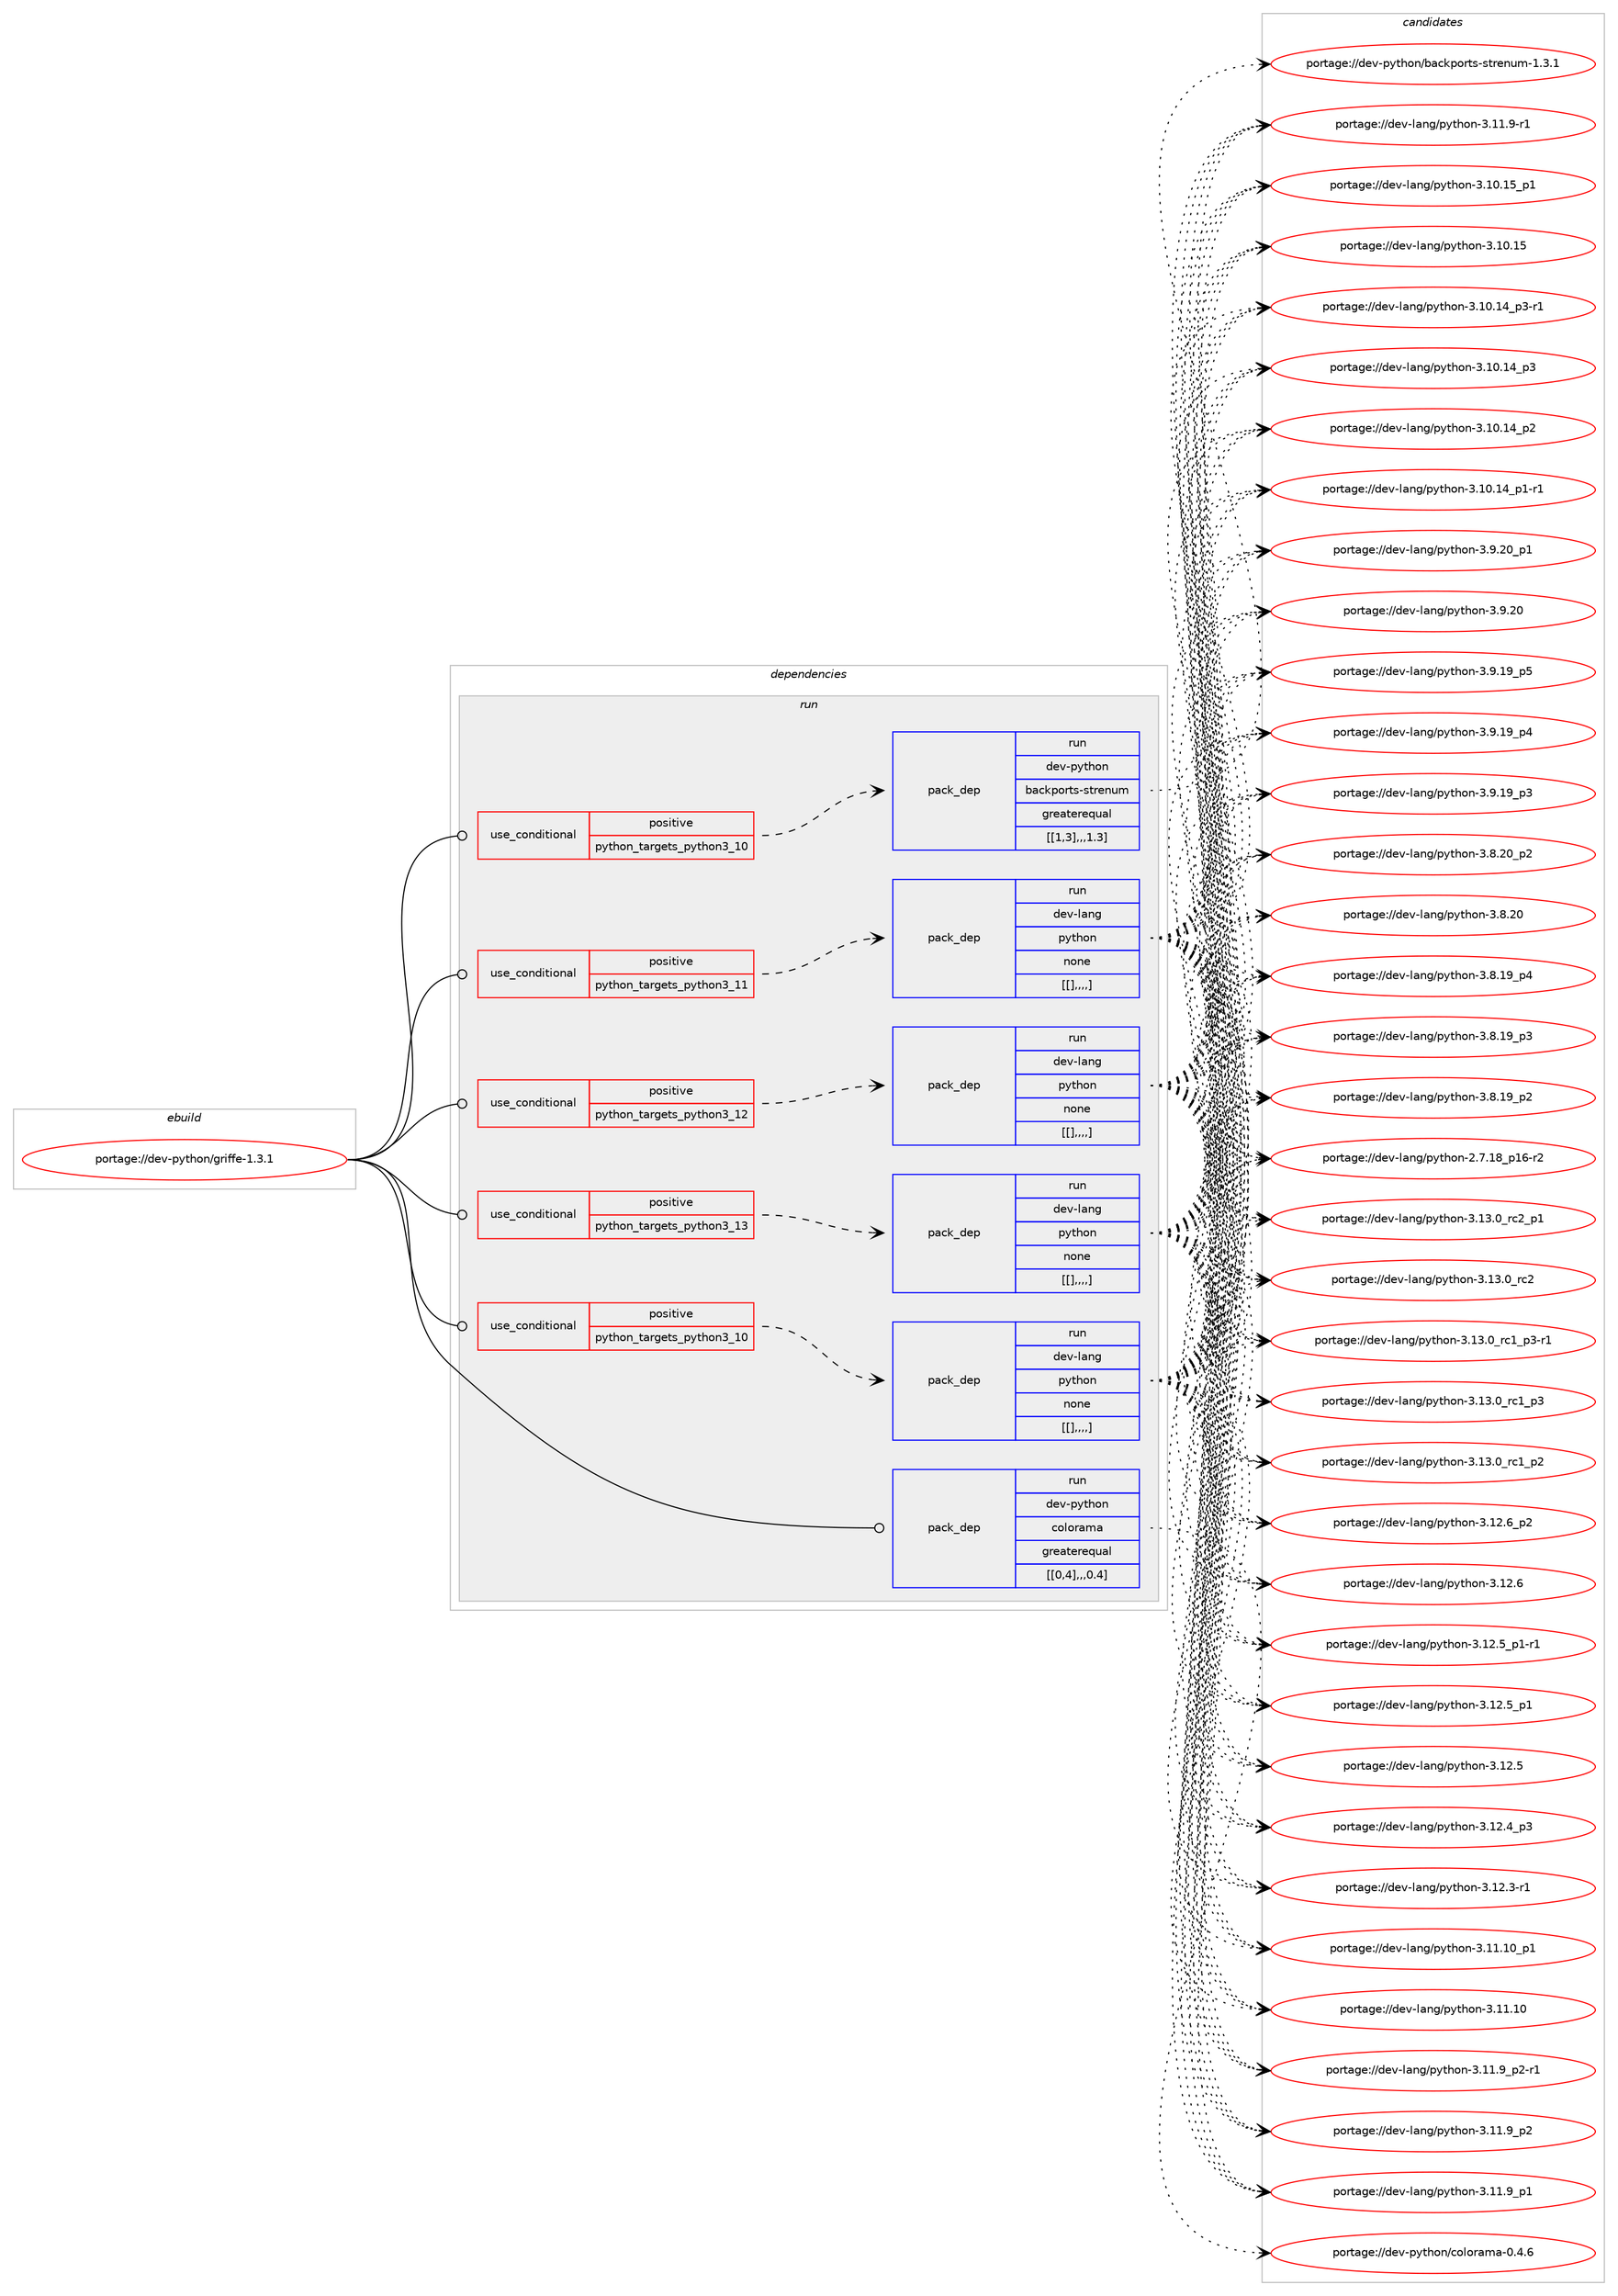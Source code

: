 digraph prolog {

# *************
# Graph options
# *************

newrank=true;
concentrate=true;
compound=true;
graph [rankdir=LR,fontname=Helvetica,fontsize=10,ranksep=1.5];#, ranksep=2.5, nodesep=0.2];
edge  [arrowhead=vee];
node  [fontname=Helvetica,fontsize=10];

# **********
# The ebuild
# **********

subgraph cluster_leftcol {
color=gray;
label=<<i>ebuild</i>>;
id [label="portage://dev-python/griffe-1.3.1", color=red, width=4, href="../dev-python/griffe-1.3.1.svg"];
}

# ****************
# The dependencies
# ****************

subgraph cluster_midcol {
color=gray;
label=<<i>dependencies</i>>;
subgraph cluster_compile {
fillcolor="#eeeeee";
style=filled;
label=<<i>compile</i>>;
}
subgraph cluster_compileandrun {
fillcolor="#eeeeee";
style=filled;
label=<<i>compile and run</i>>;
}
subgraph cluster_run {
fillcolor="#eeeeee";
style=filled;
label=<<i>run</i>>;
subgraph cond34335 {
dependency149077 [label=<<TABLE BORDER="0" CELLBORDER="1" CELLSPACING="0" CELLPADDING="4"><TR><TD ROWSPAN="3" CELLPADDING="10">use_conditional</TD></TR><TR><TD>positive</TD></TR><TR><TD>python_targets_python3_10</TD></TR></TABLE>>, shape=none, color=red];
subgraph pack113528 {
dependency149078 [label=<<TABLE BORDER="0" CELLBORDER="1" CELLSPACING="0" CELLPADDING="4" WIDTH="220"><TR><TD ROWSPAN="6" CELLPADDING="30">pack_dep</TD></TR><TR><TD WIDTH="110">run</TD></TR><TR><TD>dev-lang</TD></TR><TR><TD>python</TD></TR><TR><TD>none</TD></TR><TR><TD>[[],,,,]</TD></TR></TABLE>>, shape=none, color=blue];
}
dependency149077:e -> dependency149078:w [weight=20,style="dashed",arrowhead="vee"];
}
id:e -> dependency149077:w [weight=20,style="solid",arrowhead="odot"];
subgraph cond34336 {
dependency149079 [label=<<TABLE BORDER="0" CELLBORDER="1" CELLSPACING="0" CELLPADDING="4"><TR><TD ROWSPAN="3" CELLPADDING="10">use_conditional</TD></TR><TR><TD>positive</TD></TR><TR><TD>python_targets_python3_10</TD></TR></TABLE>>, shape=none, color=red];
subgraph pack113529 {
dependency149080 [label=<<TABLE BORDER="0" CELLBORDER="1" CELLSPACING="0" CELLPADDING="4" WIDTH="220"><TR><TD ROWSPAN="6" CELLPADDING="30">pack_dep</TD></TR><TR><TD WIDTH="110">run</TD></TR><TR><TD>dev-python</TD></TR><TR><TD>backports-strenum</TD></TR><TR><TD>greaterequal</TD></TR><TR><TD>[[1,3],,,1.3]</TD></TR></TABLE>>, shape=none, color=blue];
}
dependency149079:e -> dependency149080:w [weight=20,style="dashed",arrowhead="vee"];
}
id:e -> dependency149079:w [weight=20,style="solid",arrowhead="odot"];
subgraph cond34337 {
dependency149081 [label=<<TABLE BORDER="0" CELLBORDER="1" CELLSPACING="0" CELLPADDING="4"><TR><TD ROWSPAN="3" CELLPADDING="10">use_conditional</TD></TR><TR><TD>positive</TD></TR><TR><TD>python_targets_python3_11</TD></TR></TABLE>>, shape=none, color=red];
subgraph pack113530 {
dependency149082 [label=<<TABLE BORDER="0" CELLBORDER="1" CELLSPACING="0" CELLPADDING="4" WIDTH="220"><TR><TD ROWSPAN="6" CELLPADDING="30">pack_dep</TD></TR><TR><TD WIDTH="110">run</TD></TR><TR><TD>dev-lang</TD></TR><TR><TD>python</TD></TR><TR><TD>none</TD></TR><TR><TD>[[],,,,]</TD></TR></TABLE>>, shape=none, color=blue];
}
dependency149081:e -> dependency149082:w [weight=20,style="dashed",arrowhead="vee"];
}
id:e -> dependency149081:w [weight=20,style="solid",arrowhead="odot"];
subgraph cond34338 {
dependency149083 [label=<<TABLE BORDER="0" CELLBORDER="1" CELLSPACING="0" CELLPADDING="4"><TR><TD ROWSPAN="3" CELLPADDING="10">use_conditional</TD></TR><TR><TD>positive</TD></TR><TR><TD>python_targets_python3_12</TD></TR></TABLE>>, shape=none, color=red];
subgraph pack113531 {
dependency149084 [label=<<TABLE BORDER="0" CELLBORDER="1" CELLSPACING="0" CELLPADDING="4" WIDTH="220"><TR><TD ROWSPAN="6" CELLPADDING="30">pack_dep</TD></TR><TR><TD WIDTH="110">run</TD></TR><TR><TD>dev-lang</TD></TR><TR><TD>python</TD></TR><TR><TD>none</TD></TR><TR><TD>[[],,,,]</TD></TR></TABLE>>, shape=none, color=blue];
}
dependency149083:e -> dependency149084:w [weight=20,style="dashed",arrowhead="vee"];
}
id:e -> dependency149083:w [weight=20,style="solid",arrowhead="odot"];
subgraph cond34339 {
dependency149085 [label=<<TABLE BORDER="0" CELLBORDER="1" CELLSPACING="0" CELLPADDING="4"><TR><TD ROWSPAN="3" CELLPADDING="10">use_conditional</TD></TR><TR><TD>positive</TD></TR><TR><TD>python_targets_python3_13</TD></TR></TABLE>>, shape=none, color=red];
subgraph pack113532 {
dependency149086 [label=<<TABLE BORDER="0" CELLBORDER="1" CELLSPACING="0" CELLPADDING="4" WIDTH="220"><TR><TD ROWSPAN="6" CELLPADDING="30">pack_dep</TD></TR><TR><TD WIDTH="110">run</TD></TR><TR><TD>dev-lang</TD></TR><TR><TD>python</TD></TR><TR><TD>none</TD></TR><TR><TD>[[],,,,]</TD></TR></TABLE>>, shape=none, color=blue];
}
dependency149085:e -> dependency149086:w [weight=20,style="dashed",arrowhead="vee"];
}
id:e -> dependency149085:w [weight=20,style="solid",arrowhead="odot"];
subgraph pack113533 {
dependency149087 [label=<<TABLE BORDER="0" CELLBORDER="1" CELLSPACING="0" CELLPADDING="4" WIDTH="220"><TR><TD ROWSPAN="6" CELLPADDING="30">pack_dep</TD></TR><TR><TD WIDTH="110">run</TD></TR><TR><TD>dev-python</TD></TR><TR><TD>colorama</TD></TR><TR><TD>greaterequal</TD></TR><TR><TD>[[0,4],,,0.4]</TD></TR></TABLE>>, shape=none, color=blue];
}
id:e -> dependency149087:w [weight=20,style="solid",arrowhead="odot"];
}
}

# **************
# The candidates
# **************

subgraph cluster_choices {
rank=same;
color=gray;
label=<<i>candidates</i>>;

subgraph choice113528 {
color=black;
nodesep=1;
choice100101118451089711010347112121116104111110455146495146489511499509511249 [label="portage://dev-lang/python-3.13.0_rc2_p1", color=red, width=4,href="../dev-lang/python-3.13.0_rc2_p1.svg"];
choice10010111845108971101034711212111610411111045514649514648951149950 [label="portage://dev-lang/python-3.13.0_rc2", color=red, width=4,href="../dev-lang/python-3.13.0_rc2.svg"];
choice1001011184510897110103471121211161041111104551464951464895114994995112514511449 [label="portage://dev-lang/python-3.13.0_rc1_p3-r1", color=red, width=4,href="../dev-lang/python-3.13.0_rc1_p3-r1.svg"];
choice100101118451089711010347112121116104111110455146495146489511499499511251 [label="portage://dev-lang/python-3.13.0_rc1_p3", color=red, width=4,href="../dev-lang/python-3.13.0_rc1_p3.svg"];
choice100101118451089711010347112121116104111110455146495146489511499499511250 [label="portage://dev-lang/python-3.13.0_rc1_p2", color=red, width=4,href="../dev-lang/python-3.13.0_rc1_p2.svg"];
choice100101118451089711010347112121116104111110455146495046549511250 [label="portage://dev-lang/python-3.12.6_p2", color=red, width=4,href="../dev-lang/python-3.12.6_p2.svg"];
choice10010111845108971101034711212111610411111045514649504654 [label="portage://dev-lang/python-3.12.6", color=red, width=4,href="../dev-lang/python-3.12.6.svg"];
choice1001011184510897110103471121211161041111104551464950465395112494511449 [label="portage://dev-lang/python-3.12.5_p1-r1", color=red, width=4,href="../dev-lang/python-3.12.5_p1-r1.svg"];
choice100101118451089711010347112121116104111110455146495046539511249 [label="portage://dev-lang/python-3.12.5_p1", color=red, width=4,href="../dev-lang/python-3.12.5_p1.svg"];
choice10010111845108971101034711212111610411111045514649504653 [label="portage://dev-lang/python-3.12.5", color=red, width=4,href="../dev-lang/python-3.12.5.svg"];
choice100101118451089711010347112121116104111110455146495046529511251 [label="portage://dev-lang/python-3.12.4_p3", color=red, width=4,href="../dev-lang/python-3.12.4_p3.svg"];
choice100101118451089711010347112121116104111110455146495046514511449 [label="portage://dev-lang/python-3.12.3-r1", color=red, width=4,href="../dev-lang/python-3.12.3-r1.svg"];
choice10010111845108971101034711212111610411111045514649494649489511249 [label="portage://dev-lang/python-3.11.10_p1", color=red, width=4,href="../dev-lang/python-3.11.10_p1.svg"];
choice1001011184510897110103471121211161041111104551464949464948 [label="portage://dev-lang/python-3.11.10", color=red, width=4,href="../dev-lang/python-3.11.10.svg"];
choice1001011184510897110103471121211161041111104551464949465795112504511449 [label="portage://dev-lang/python-3.11.9_p2-r1", color=red, width=4,href="../dev-lang/python-3.11.9_p2-r1.svg"];
choice100101118451089711010347112121116104111110455146494946579511250 [label="portage://dev-lang/python-3.11.9_p2", color=red, width=4,href="../dev-lang/python-3.11.9_p2.svg"];
choice100101118451089711010347112121116104111110455146494946579511249 [label="portage://dev-lang/python-3.11.9_p1", color=red, width=4,href="../dev-lang/python-3.11.9_p1.svg"];
choice100101118451089711010347112121116104111110455146494946574511449 [label="portage://dev-lang/python-3.11.9-r1", color=red, width=4,href="../dev-lang/python-3.11.9-r1.svg"];
choice10010111845108971101034711212111610411111045514649484649539511249 [label="portage://dev-lang/python-3.10.15_p1", color=red, width=4,href="../dev-lang/python-3.10.15_p1.svg"];
choice1001011184510897110103471121211161041111104551464948464953 [label="portage://dev-lang/python-3.10.15", color=red, width=4,href="../dev-lang/python-3.10.15.svg"];
choice100101118451089711010347112121116104111110455146494846495295112514511449 [label="portage://dev-lang/python-3.10.14_p3-r1", color=red, width=4,href="../dev-lang/python-3.10.14_p3-r1.svg"];
choice10010111845108971101034711212111610411111045514649484649529511251 [label="portage://dev-lang/python-3.10.14_p3", color=red, width=4,href="../dev-lang/python-3.10.14_p3.svg"];
choice10010111845108971101034711212111610411111045514649484649529511250 [label="portage://dev-lang/python-3.10.14_p2", color=red, width=4,href="../dev-lang/python-3.10.14_p2.svg"];
choice100101118451089711010347112121116104111110455146494846495295112494511449 [label="portage://dev-lang/python-3.10.14_p1-r1", color=red, width=4,href="../dev-lang/python-3.10.14_p1-r1.svg"];
choice100101118451089711010347112121116104111110455146574650489511249 [label="portage://dev-lang/python-3.9.20_p1", color=red, width=4,href="../dev-lang/python-3.9.20_p1.svg"];
choice10010111845108971101034711212111610411111045514657465048 [label="portage://dev-lang/python-3.9.20", color=red, width=4,href="../dev-lang/python-3.9.20.svg"];
choice100101118451089711010347112121116104111110455146574649579511253 [label="portage://dev-lang/python-3.9.19_p5", color=red, width=4,href="../dev-lang/python-3.9.19_p5.svg"];
choice100101118451089711010347112121116104111110455146574649579511252 [label="portage://dev-lang/python-3.9.19_p4", color=red, width=4,href="../dev-lang/python-3.9.19_p4.svg"];
choice100101118451089711010347112121116104111110455146574649579511251 [label="portage://dev-lang/python-3.9.19_p3", color=red, width=4,href="../dev-lang/python-3.9.19_p3.svg"];
choice100101118451089711010347112121116104111110455146564650489511250 [label="portage://dev-lang/python-3.8.20_p2", color=red, width=4,href="../dev-lang/python-3.8.20_p2.svg"];
choice10010111845108971101034711212111610411111045514656465048 [label="portage://dev-lang/python-3.8.20", color=red, width=4,href="../dev-lang/python-3.8.20.svg"];
choice100101118451089711010347112121116104111110455146564649579511252 [label="portage://dev-lang/python-3.8.19_p4", color=red, width=4,href="../dev-lang/python-3.8.19_p4.svg"];
choice100101118451089711010347112121116104111110455146564649579511251 [label="portage://dev-lang/python-3.8.19_p3", color=red, width=4,href="../dev-lang/python-3.8.19_p3.svg"];
choice100101118451089711010347112121116104111110455146564649579511250 [label="portage://dev-lang/python-3.8.19_p2", color=red, width=4,href="../dev-lang/python-3.8.19_p2.svg"];
choice100101118451089711010347112121116104111110455046554649569511249544511450 [label="portage://dev-lang/python-2.7.18_p16-r2", color=red, width=4,href="../dev-lang/python-2.7.18_p16-r2.svg"];
dependency149078:e -> choice100101118451089711010347112121116104111110455146495146489511499509511249:w [style=dotted,weight="100"];
dependency149078:e -> choice10010111845108971101034711212111610411111045514649514648951149950:w [style=dotted,weight="100"];
dependency149078:e -> choice1001011184510897110103471121211161041111104551464951464895114994995112514511449:w [style=dotted,weight="100"];
dependency149078:e -> choice100101118451089711010347112121116104111110455146495146489511499499511251:w [style=dotted,weight="100"];
dependency149078:e -> choice100101118451089711010347112121116104111110455146495146489511499499511250:w [style=dotted,weight="100"];
dependency149078:e -> choice100101118451089711010347112121116104111110455146495046549511250:w [style=dotted,weight="100"];
dependency149078:e -> choice10010111845108971101034711212111610411111045514649504654:w [style=dotted,weight="100"];
dependency149078:e -> choice1001011184510897110103471121211161041111104551464950465395112494511449:w [style=dotted,weight="100"];
dependency149078:e -> choice100101118451089711010347112121116104111110455146495046539511249:w [style=dotted,weight="100"];
dependency149078:e -> choice10010111845108971101034711212111610411111045514649504653:w [style=dotted,weight="100"];
dependency149078:e -> choice100101118451089711010347112121116104111110455146495046529511251:w [style=dotted,weight="100"];
dependency149078:e -> choice100101118451089711010347112121116104111110455146495046514511449:w [style=dotted,weight="100"];
dependency149078:e -> choice10010111845108971101034711212111610411111045514649494649489511249:w [style=dotted,weight="100"];
dependency149078:e -> choice1001011184510897110103471121211161041111104551464949464948:w [style=dotted,weight="100"];
dependency149078:e -> choice1001011184510897110103471121211161041111104551464949465795112504511449:w [style=dotted,weight="100"];
dependency149078:e -> choice100101118451089711010347112121116104111110455146494946579511250:w [style=dotted,weight="100"];
dependency149078:e -> choice100101118451089711010347112121116104111110455146494946579511249:w [style=dotted,weight="100"];
dependency149078:e -> choice100101118451089711010347112121116104111110455146494946574511449:w [style=dotted,weight="100"];
dependency149078:e -> choice10010111845108971101034711212111610411111045514649484649539511249:w [style=dotted,weight="100"];
dependency149078:e -> choice1001011184510897110103471121211161041111104551464948464953:w [style=dotted,weight="100"];
dependency149078:e -> choice100101118451089711010347112121116104111110455146494846495295112514511449:w [style=dotted,weight="100"];
dependency149078:e -> choice10010111845108971101034711212111610411111045514649484649529511251:w [style=dotted,weight="100"];
dependency149078:e -> choice10010111845108971101034711212111610411111045514649484649529511250:w [style=dotted,weight="100"];
dependency149078:e -> choice100101118451089711010347112121116104111110455146494846495295112494511449:w [style=dotted,weight="100"];
dependency149078:e -> choice100101118451089711010347112121116104111110455146574650489511249:w [style=dotted,weight="100"];
dependency149078:e -> choice10010111845108971101034711212111610411111045514657465048:w [style=dotted,weight="100"];
dependency149078:e -> choice100101118451089711010347112121116104111110455146574649579511253:w [style=dotted,weight="100"];
dependency149078:e -> choice100101118451089711010347112121116104111110455146574649579511252:w [style=dotted,weight="100"];
dependency149078:e -> choice100101118451089711010347112121116104111110455146574649579511251:w [style=dotted,weight="100"];
dependency149078:e -> choice100101118451089711010347112121116104111110455146564650489511250:w [style=dotted,weight="100"];
dependency149078:e -> choice10010111845108971101034711212111610411111045514656465048:w [style=dotted,weight="100"];
dependency149078:e -> choice100101118451089711010347112121116104111110455146564649579511252:w [style=dotted,weight="100"];
dependency149078:e -> choice100101118451089711010347112121116104111110455146564649579511251:w [style=dotted,weight="100"];
dependency149078:e -> choice100101118451089711010347112121116104111110455146564649579511250:w [style=dotted,weight="100"];
dependency149078:e -> choice100101118451089711010347112121116104111110455046554649569511249544511450:w [style=dotted,weight="100"];
}
subgraph choice113529 {
color=black;
nodesep=1;
choice100101118451121211161041111104798979910711211111411611545115116114101110117109454946514649 [label="portage://dev-python/backports-strenum-1.3.1", color=red, width=4,href="../dev-python/backports-strenum-1.3.1.svg"];
dependency149080:e -> choice100101118451121211161041111104798979910711211111411611545115116114101110117109454946514649:w [style=dotted,weight="100"];
}
subgraph choice113530 {
color=black;
nodesep=1;
choice100101118451089711010347112121116104111110455146495146489511499509511249 [label="portage://dev-lang/python-3.13.0_rc2_p1", color=red, width=4,href="../dev-lang/python-3.13.0_rc2_p1.svg"];
choice10010111845108971101034711212111610411111045514649514648951149950 [label="portage://dev-lang/python-3.13.0_rc2", color=red, width=4,href="../dev-lang/python-3.13.0_rc2.svg"];
choice1001011184510897110103471121211161041111104551464951464895114994995112514511449 [label="portage://dev-lang/python-3.13.0_rc1_p3-r1", color=red, width=4,href="../dev-lang/python-3.13.0_rc1_p3-r1.svg"];
choice100101118451089711010347112121116104111110455146495146489511499499511251 [label="portage://dev-lang/python-3.13.0_rc1_p3", color=red, width=4,href="../dev-lang/python-3.13.0_rc1_p3.svg"];
choice100101118451089711010347112121116104111110455146495146489511499499511250 [label="portage://dev-lang/python-3.13.0_rc1_p2", color=red, width=4,href="../dev-lang/python-3.13.0_rc1_p2.svg"];
choice100101118451089711010347112121116104111110455146495046549511250 [label="portage://dev-lang/python-3.12.6_p2", color=red, width=4,href="../dev-lang/python-3.12.6_p2.svg"];
choice10010111845108971101034711212111610411111045514649504654 [label="portage://dev-lang/python-3.12.6", color=red, width=4,href="../dev-lang/python-3.12.6.svg"];
choice1001011184510897110103471121211161041111104551464950465395112494511449 [label="portage://dev-lang/python-3.12.5_p1-r1", color=red, width=4,href="../dev-lang/python-3.12.5_p1-r1.svg"];
choice100101118451089711010347112121116104111110455146495046539511249 [label="portage://dev-lang/python-3.12.5_p1", color=red, width=4,href="../dev-lang/python-3.12.5_p1.svg"];
choice10010111845108971101034711212111610411111045514649504653 [label="portage://dev-lang/python-3.12.5", color=red, width=4,href="../dev-lang/python-3.12.5.svg"];
choice100101118451089711010347112121116104111110455146495046529511251 [label="portage://dev-lang/python-3.12.4_p3", color=red, width=4,href="../dev-lang/python-3.12.4_p3.svg"];
choice100101118451089711010347112121116104111110455146495046514511449 [label="portage://dev-lang/python-3.12.3-r1", color=red, width=4,href="../dev-lang/python-3.12.3-r1.svg"];
choice10010111845108971101034711212111610411111045514649494649489511249 [label="portage://dev-lang/python-3.11.10_p1", color=red, width=4,href="../dev-lang/python-3.11.10_p1.svg"];
choice1001011184510897110103471121211161041111104551464949464948 [label="portage://dev-lang/python-3.11.10", color=red, width=4,href="../dev-lang/python-3.11.10.svg"];
choice1001011184510897110103471121211161041111104551464949465795112504511449 [label="portage://dev-lang/python-3.11.9_p2-r1", color=red, width=4,href="../dev-lang/python-3.11.9_p2-r1.svg"];
choice100101118451089711010347112121116104111110455146494946579511250 [label="portage://dev-lang/python-3.11.9_p2", color=red, width=4,href="../dev-lang/python-3.11.9_p2.svg"];
choice100101118451089711010347112121116104111110455146494946579511249 [label="portage://dev-lang/python-3.11.9_p1", color=red, width=4,href="../dev-lang/python-3.11.9_p1.svg"];
choice100101118451089711010347112121116104111110455146494946574511449 [label="portage://dev-lang/python-3.11.9-r1", color=red, width=4,href="../dev-lang/python-3.11.9-r1.svg"];
choice10010111845108971101034711212111610411111045514649484649539511249 [label="portage://dev-lang/python-3.10.15_p1", color=red, width=4,href="../dev-lang/python-3.10.15_p1.svg"];
choice1001011184510897110103471121211161041111104551464948464953 [label="portage://dev-lang/python-3.10.15", color=red, width=4,href="../dev-lang/python-3.10.15.svg"];
choice100101118451089711010347112121116104111110455146494846495295112514511449 [label="portage://dev-lang/python-3.10.14_p3-r1", color=red, width=4,href="../dev-lang/python-3.10.14_p3-r1.svg"];
choice10010111845108971101034711212111610411111045514649484649529511251 [label="portage://dev-lang/python-3.10.14_p3", color=red, width=4,href="../dev-lang/python-3.10.14_p3.svg"];
choice10010111845108971101034711212111610411111045514649484649529511250 [label="portage://dev-lang/python-3.10.14_p2", color=red, width=4,href="../dev-lang/python-3.10.14_p2.svg"];
choice100101118451089711010347112121116104111110455146494846495295112494511449 [label="portage://dev-lang/python-3.10.14_p1-r1", color=red, width=4,href="../dev-lang/python-3.10.14_p1-r1.svg"];
choice100101118451089711010347112121116104111110455146574650489511249 [label="portage://dev-lang/python-3.9.20_p1", color=red, width=4,href="../dev-lang/python-3.9.20_p1.svg"];
choice10010111845108971101034711212111610411111045514657465048 [label="portage://dev-lang/python-3.9.20", color=red, width=4,href="../dev-lang/python-3.9.20.svg"];
choice100101118451089711010347112121116104111110455146574649579511253 [label="portage://dev-lang/python-3.9.19_p5", color=red, width=4,href="../dev-lang/python-3.9.19_p5.svg"];
choice100101118451089711010347112121116104111110455146574649579511252 [label="portage://dev-lang/python-3.9.19_p4", color=red, width=4,href="../dev-lang/python-3.9.19_p4.svg"];
choice100101118451089711010347112121116104111110455146574649579511251 [label="portage://dev-lang/python-3.9.19_p3", color=red, width=4,href="../dev-lang/python-3.9.19_p3.svg"];
choice100101118451089711010347112121116104111110455146564650489511250 [label="portage://dev-lang/python-3.8.20_p2", color=red, width=4,href="../dev-lang/python-3.8.20_p2.svg"];
choice10010111845108971101034711212111610411111045514656465048 [label="portage://dev-lang/python-3.8.20", color=red, width=4,href="../dev-lang/python-3.8.20.svg"];
choice100101118451089711010347112121116104111110455146564649579511252 [label="portage://dev-lang/python-3.8.19_p4", color=red, width=4,href="../dev-lang/python-3.8.19_p4.svg"];
choice100101118451089711010347112121116104111110455146564649579511251 [label="portage://dev-lang/python-3.8.19_p3", color=red, width=4,href="../dev-lang/python-3.8.19_p3.svg"];
choice100101118451089711010347112121116104111110455146564649579511250 [label="portage://dev-lang/python-3.8.19_p2", color=red, width=4,href="../dev-lang/python-3.8.19_p2.svg"];
choice100101118451089711010347112121116104111110455046554649569511249544511450 [label="portage://dev-lang/python-2.7.18_p16-r2", color=red, width=4,href="../dev-lang/python-2.7.18_p16-r2.svg"];
dependency149082:e -> choice100101118451089711010347112121116104111110455146495146489511499509511249:w [style=dotted,weight="100"];
dependency149082:e -> choice10010111845108971101034711212111610411111045514649514648951149950:w [style=dotted,weight="100"];
dependency149082:e -> choice1001011184510897110103471121211161041111104551464951464895114994995112514511449:w [style=dotted,weight="100"];
dependency149082:e -> choice100101118451089711010347112121116104111110455146495146489511499499511251:w [style=dotted,weight="100"];
dependency149082:e -> choice100101118451089711010347112121116104111110455146495146489511499499511250:w [style=dotted,weight="100"];
dependency149082:e -> choice100101118451089711010347112121116104111110455146495046549511250:w [style=dotted,weight="100"];
dependency149082:e -> choice10010111845108971101034711212111610411111045514649504654:w [style=dotted,weight="100"];
dependency149082:e -> choice1001011184510897110103471121211161041111104551464950465395112494511449:w [style=dotted,weight="100"];
dependency149082:e -> choice100101118451089711010347112121116104111110455146495046539511249:w [style=dotted,weight="100"];
dependency149082:e -> choice10010111845108971101034711212111610411111045514649504653:w [style=dotted,weight="100"];
dependency149082:e -> choice100101118451089711010347112121116104111110455146495046529511251:w [style=dotted,weight="100"];
dependency149082:e -> choice100101118451089711010347112121116104111110455146495046514511449:w [style=dotted,weight="100"];
dependency149082:e -> choice10010111845108971101034711212111610411111045514649494649489511249:w [style=dotted,weight="100"];
dependency149082:e -> choice1001011184510897110103471121211161041111104551464949464948:w [style=dotted,weight="100"];
dependency149082:e -> choice1001011184510897110103471121211161041111104551464949465795112504511449:w [style=dotted,weight="100"];
dependency149082:e -> choice100101118451089711010347112121116104111110455146494946579511250:w [style=dotted,weight="100"];
dependency149082:e -> choice100101118451089711010347112121116104111110455146494946579511249:w [style=dotted,weight="100"];
dependency149082:e -> choice100101118451089711010347112121116104111110455146494946574511449:w [style=dotted,weight="100"];
dependency149082:e -> choice10010111845108971101034711212111610411111045514649484649539511249:w [style=dotted,weight="100"];
dependency149082:e -> choice1001011184510897110103471121211161041111104551464948464953:w [style=dotted,weight="100"];
dependency149082:e -> choice100101118451089711010347112121116104111110455146494846495295112514511449:w [style=dotted,weight="100"];
dependency149082:e -> choice10010111845108971101034711212111610411111045514649484649529511251:w [style=dotted,weight="100"];
dependency149082:e -> choice10010111845108971101034711212111610411111045514649484649529511250:w [style=dotted,weight="100"];
dependency149082:e -> choice100101118451089711010347112121116104111110455146494846495295112494511449:w [style=dotted,weight="100"];
dependency149082:e -> choice100101118451089711010347112121116104111110455146574650489511249:w [style=dotted,weight="100"];
dependency149082:e -> choice10010111845108971101034711212111610411111045514657465048:w [style=dotted,weight="100"];
dependency149082:e -> choice100101118451089711010347112121116104111110455146574649579511253:w [style=dotted,weight="100"];
dependency149082:e -> choice100101118451089711010347112121116104111110455146574649579511252:w [style=dotted,weight="100"];
dependency149082:e -> choice100101118451089711010347112121116104111110455146574649579511251:w [style=dotted,weight="100"];
dependency149082:e -> choice100101118451089711010347112121116104111110455146564650489511250:w [style=dotted,weight="100"];
dependency149082:e -> choice10010111845108971101034711212111610411111045514656465048:w [style=dotted,weight="100"];
dependency149082:e -> choice100101118451089711010347112121116104111110455146564649579511252:w [style=dotted,weight="100"];
dependency149082:e -> choice100101118451089711010347112121116104111110455146564649579511251:w [style=dotted,weight="100"];
dependency149082:e -> choice100101118451089711010347112121116104111110455146564649579511250:w [style=dotted,weight="100"];
dependency149082:e -> choice100101118451089711010347112121116104111110455046554649569511249544511450:w [style=dotted,weight="100"];
}
subgraph choice113531 {
color=black;
nodesep=1;
choice100101118451089711010347112121116104111110455146495146489511499509511249 [label="portage://dev-lang/python-3.13.0_rc2_p1", color=red, width=4,href="../dev-lang/python-3.13.0_rc2_p1.svg"];
choice10010111845108971101034711212111610411111045514649514648951149950 [label="portage://dev-lang/python-3.13.0_rc2", color=red, width=4,href="../dev-lang/python-3.13.0_rc2.svg"];
choice1001011184510897110103471121211161041111104551464951464895114994995112514511449 [label="portage://dev-lang/python-3.13.0_rc1_p3-r1", color=red, width=4,href="../dev-lang/python-3.13.0_rc1_p3-r1.svg"];
choice100101118451089711010347112121116104111110455146495146489511499499511251 [label="portage://dev-lang/python-3.13.0_rc1_p3", color=red, width=4,href="../dev-lang/python-3.13.0_rc1_p3.svg"];
choice100101118451089711010347112121116104111110455146495146489511499499511250 [label="portage://dev-lang/python-3.13.0_rc1_p2", color=red, width=4,href="../dev-lang/python-3.13.0_rc1_p2.svg"];
choice100101118451089711010347112121116104111110455146495046549511250 [label="portage://dev-lang/python-3.12.6_p2", color=red, width=4,href="../dev-lang/python-3.12.6_p2.svg"];
choice10010111845108971101034711212111610411111045514649504654 [label="portage://dev-lang/python-3.12.6", color=red, width=4,href="../dev-lang/python-3.12.6.svg"];
choice1001011184510897110103471121211161041111104551464950465395112494511449 [label="portage://dev-lang/python-3.12.5_p1-r1", color=red, width=4,href="../dev-lang/python-3.12.5_p1-r1.svg"];
choice100101118451089711010347112121116104111110455146495046539511249 [label="portage://dev-lang/python-3.12.5_p1", color=red, width=4,href="../dev-lang/python-3.12.5_p1.svg"];
choice10010111845108971101034711212111610411111045514649504653 [label="portage://dev-lang/python-3.12.5", color=red, width=4,href="../dev-lang/python-3.12.5.svg"];
choice100101118451089711010347112121116104111110455146495046529511251 [label="portage://dev-lang/python-3.12.4_p3", color=red, width=4,href="../dev-lang/python-3.12.4_p3.svg"];
choice100101118451089711010347112121116104111110455146495046514511449 [label="portage://dev-lang/python-3.12.3-r1", color=red, width=4,href="../dev-lang/python-3.12.3-r1.svg"];
choice10010111845108971101034711212111610411111045514649494649489511249 [label="portage://dev-lang/python-3.11.10_p1", color=red, width=4,href="../dev-lang/python-3.11.10_p1.svg"];
choice1001011184510897110103471121211161041111104551464949464948 [label="portage://dev-lang/python-3.11.10", color=red, width=4,href="../dev-lang/python-3.11.10.svg"];
choice1001011184510897110103471121211161041111104551464949465795112504511449 [label="portage://dev-lang/python-3.11.9_p2-r1", color=red, width=4,href="../dev-lang/python-3.11.9_p2-r1.svg"];
choice100101118451089711010347112121116104111110455146494946579511250 [label="portage://dev-lang/python-3.11.9_p2", color=red, width=4,href="../dev-lang/python-3.11.9_p2.svg"];
choice100101118451089711010347112121116104111110455146494946579511249 [label="portage://dev-lang/python-3.11.9_p1", color=red, width=4,href="../dev-lang/python-3.11.9_p1.svg"];
choice100101118451089711010347112121116104111110455146494946574511449 [label="portage://dev-lang/python-3.11.9-r1", color=red, width=4,href="../dev-lang/python-3.11.9-r1.svg"];
choice10010111845108971101034711212111610411111045514649484649539511249 [label="portage://dev-lang/python-3.10.15_p1", color=red, width=4,href="../dev-lang/python-3.10.15_p1.svg"];
choice1001011184510897110103471121211161041111104551464948464953 [label="portage://dev-lang/python-3.10.15", color=red, width=4,href="../dev-lang/python-3.10.15.svg"];
choice100101118451089711010347112121116104111110455146494846495295112514511449 [label="portage://dev-lang/python-3.10.14_p3-r1", color=red, width=4,href="../dev-lang/python-3.10.14_p3-r1.svg"];
choice10010111845108971101034711212111610411111045514649484649529511251 [label="portage://dev-lang/python-3.10.14_p3", color=red, width=4,href="../dev-lang/python-3.10.14_p3.svg"];
choice10010111845108971101034711212111610411111045514649484649529511250 [label="portage://dev-lang/python-3.10.14_p2", color=red, width=4,href="../dev-lang/python-3.10.14_p2.svg"];
choice100101118451089711010347112121116104111110455146494846495295112494511449 [label="portage://dev-lang/python-3.10.14_p1-r1", color=red, width=4,href="../dev-lang/python-3.10.14_p1-r1.svg"];
choice100101118451089711010347112121116104111110455146574650489511249 [label="portage://dev-lang/python-3.9.20_p1", color=red, width=4,href="../dev-lang/python-3.9.20_p1.svg"];
choice10010111845108971101034711212111610411111045514657465048 [label="portage://dev-lang/python-3.9.20", color=red, width=4,href="../dev-lang/python-3.9.20.svg"];
choice100101118451089711010347112121116104111110455146574649579511253 [label="portage://dev-lang/python-3.9.19_p5", color=red, width=4,href="../dev-lang/python-3.9.19_p5.svg"];
choice100101118451089711010347112121116104111110455146574649579511252 [label="portage://dev-lang/python-3.9.19_p4", color=red, width=4,href="../dev-lang/python-3.9.19_p4.svg"];
choice100101118451089711010347112121116104111110455146574649579511251 [label="portage://dev-lang/python-3.9.19_p3", color=red, width=4,href="../dev-lang/python-3.9.19_p3.svg"];
choice100101118451089711010347112121116104111110455146564650489511250 [label="portage://dev-lang/python-3.8.20_p2", color=red, width=4,href="../dev-lang/python-3.8.20_p2.svg"];
choice10010111845108971101034711212111610411111045514656465048 [label="portage://dev-lang/python-3.8.20", color=red, width=4,href="../dev-lang/python-3.8.20.svg"];
choice100101118451089711010347112121116104111110455146564649579511252 [label="portage://dev-lang/python-3.8.19_p4", color=red, width=4,href="../dev-lang/python-3.8.19_p4.svg"];
choice100101118451089711010347112121116104111110455146564649579511251 [label="portage://dev-lang/python-3.8.19_p3", color=red, width=4,href="../dev-lang/python-3.8.19_p3.svg"];
choice100101118451089711010347112121116104111110455146564649579511250 [label="portage://dev-lang/python-3.8.19_p2", color=red, width=4,href="../dev-lang/python-3.8.19_p2.svg"];
choice100101118451089711010347112121116104111110455046554649569511249544511450 [label="portage://dev-lang/python-2.7.18_p16-r2", color=red, width=4,href="../dev-lang/python-2.7.18_p16-r2.svg"];
dependency149084:e -> choice100101118451089711010347112121116104111110455146495146489511499509511249:w [style=dotted,weight="100"];
dependency149084:e -> choice10010111845108971101034711212111610411111045514649514648951149950:w [style=dotted,weight="100"];
dependency149084:e -> choice1001011184510897110103471121211161041111104551464951464895114994995112514511449:w [style=dotted,weight="100"];
dependency149084:e -> choice100101118451089711010347112121116104111110455146495146489511499499511251:w [style=dotted,weight="100"];
dependency149084:e -> choice100101118451089711010347112121116104111110455146495146489511499499511250:w [style=dotted,weight="100"];
dependency149084:e -> choice100101118451089711010347112121116104111110455146495046549511250:w [style=dotted,weight="100"];
dependency149084:e -> choice10010111845108971101034711212111610411111045514649504654:w [style=dotted,weight="100"];
dependency149084:e -> choice1001011184510897110103471121211161041111104551464950465395112494511449:w [style=dotted,weight="100"];
dependency149084:e -> choice100101118451089711010347112121116104111110455146495046539511249:w [style=dotted,weight="100"];
dependency149084:e -> choice10010111845108971101034711212111610411111045514649504653:w [style=dotted,weight="100"];
dependency149084:e -> choice100101118451089711010347112121116104111110455146495046529511251:w [style=dotted,weight="100"];
dependency149084:e -> choice100101118451089711010347112121116104111110455146495046514511449:w [style=dotted,weight="100"];
dependency149084:e -> choice10010111845108971101034711212111610411111045514649494649489511249:w [style=dotted,weight="100"];
dependency149084:e -> choice1001011184510897110103471121211161041111104551464949464948:w [style=dotted,weight="100"];
dependency149084:e -> choice1001011184510897110103471121211161041111104551464949465795112504511449:w [style=dotted,weight="100"];
dependency149084:e -> choice100101118451089711010347112121116104111110455146494946579511250:w [style=dotted,weight="100"];
dependency149084:e -> choice100101118451089711010347112121116104111110455146494946579511249:w [style=dotted,weight="100"];
dependency149084:e -> choice100101118451089711010347112121116104111110455146494946574511449:w [style=dotted,weight="100"];
dependency149084:e -> choice10010111845108971101034711212111610411111045514649484649539511249:w [style=dotted,weight="100"];
dependency149084:e -> choice1001011184510897110103471121211161041111104551464948464953:w [style=dotted,weight="100"];
dependency149084:e -> choice100101118451089711010347112121116104111110455146494846495295112514511449:w [style=dotted,weight="100"];
dependency149084:e -> choice10010111845108971101034711212111610411111045514649484649529511251:w [style=dotted,weight="100"];
dependency149084:e -> choice10010111845108971101034711212111610411111045514649484649529511250:w [style=dotted,weight="100"];
dependency149084:e -> choice100101118451089711010347112121116104111110455146494846495295112494511449:w [style=dotted,weight="100"];
dependency149084:e -> choice100101118451089711010347112121116104111110455146574650489511249:w [style=dotted,weight="100"];
dependency149084:e -> choice10010111845108971101034711212111610411111045514657465048:w [style=dotted,weight="100"];
dependency149084:e -> choice100101118451089711010347112121116104111110455146574649579511253:w [style=dotted,weight="100"];
dependency149084:e -> choice100101118451089711010347112121116104111110455146574649579511252:w [style=dotted,weight="100"];
dependency149084:e -> choice100101118451089711010347112121116104111110455146574649579511251:w [style=dotted,weight="100"];
dependency149084:e -> choice100101118451089711010347112121116104111110455146564650489511250:w [style=dotted,weight="100"];
dependency149084:e -> choice10010111845108971101034711212111610411111045514656465048:w [style=dotted,weight="100"];
dependency149084:e -> choice100101118451089711010347112121116104111110455146564649579511252:w [style=dotted,weight="100"];
dependency149084:e -> choice100101118451089711010347112121116104111110455146564649579511251:w [style=dotted,weight="100"];
dependency149084:e -> choice100101118451089711010347112121116104111110455146564649579511250:w [style=dotted,weight="100"];
dependency149084:e -> choice100101118451089711010347112121116104111110455046554649569511249544511450:w [style=dotted,weight="100"];
}
subgraph choice113532 {
color=black;
nodesep=1;
choice100101118451089711010347112121116104111110455146495146489511499509511249 [label="portage://dev-lang/python-3.13.0_rc2_p1", color=red, width=4,href="../dev-lang/python-3.13.0_rc2_p1.svg"];
choice10010111845108971101034711212111610411111045514649514648951149950 [label="portage://dev-lang/python-3.13.0_rc2", color=red, width=4,href="../dev-lang/python-3.13.0_rc2.svg"];
choice1001011184510897110103471121211161041111104551464951464895114994995112514511449 [label="portage://dev-lang/python-3.13.0_rc1_p3-r1", color=red, width=4,href="../dev-lang/python-3.13.0_rc1_p3-r1.svg"];
choice100101118451089711010347112121116104111110455146495146489511499499511251 [label="portage://dev-lang/python-3.13.0_rc1_p3", color=red, width=4,href="../dev-lang/python-3.13.0_rc1_p3.svg"];
choice100101118451089711010347112121116104111110455146495146489511499499511250 [label="portage://dev-lang/python-3.13.0_rc1_p2", color=red, width=4,href="../dev-lang/python-3.13.0_rc1_p2.svg"];
choice100101118451089711010347112121116104111110455146495046549511250 [label="portage://dev-lang/python-3.12.6_p2", color=red, width=4,href="../dev-lang/python-3.12.6_p2.svg"];
choice10010111845108971101034711212111610411111045514649504654 [label="portage://dev-lang/python-3.12.6", color=red, width=4,href="../dev-lang/python-3.12.6.svg"];
choice1001011184510897110103471121211161041111104551464950465395112494511449 [label="portage://dev-lang/python-3.12.5_p1-r1", color=red, width=4,href="../dev-lang/python-3.12.5_p1-r1.svg"];
choice100101118451089711010347112121116104111110455146495046539511249 [label="portage://dev-lang/python-3.12.5_p1", color=red, width=4,href="../dev-lang/python-3.12.5_p1.svg"];
choice10010111845108971101034711212111610411111045514649504653 [label="portage://dev-lang/python-3.12.5", color=red, width=4,href="../dev-lang/python-3.12.5.svg"];
choice100101118451089711010347112121116104111110455146495046529511251 [label="portage://dev-lang/python-3.12.4_p3", color=red, width=4,href="../dev-lang/python-3.12.4_p3.svg"];
choice100101118451089711010347112121116104111110455146495046514511449 [label="portage://dev-lang/python-3.12.3-r1", color=red, width=4,href="../dev-lang/python-3.12.3-r1.svg"];
choice10010111845108971101034711212111610411111045514649494649489511249 [label="portage://dev-lang/python-3.11.10_p1", color=red, width=4,href="../dev-lang/python-3.11.10_p1.svg"];
choice1001011184510897110103471121211161041111104551464949464948 [label="portage://dev-lang/python-3.11.10", color=red, width=4,href="../dev-lang/python-3.11.10.svg"];
choice1001011184510897110103471121211161041111104551464949465795112504511449 [label="portage://dev-lang/python-3.11.9_p2-r1", color=red, width=4,href="../dev-lang/python-3.11.9_p2-r1.svg"];
choice100101118451089711010347112121116104111110455146494946579511250 [label="portage://dev-lang/python-3.11.9_p2", color=red, width=4,href="../dev-lang/python-3.11.9_p2.svg"];
choice100101118451089711010347112121116104111110455146494946579511249 [label="portage://dev-lang/python-3.11.9_p1", color=red, width=4,href="../dev-lang/python-3.11.9_p1.svg"];
choice100101118451089711010347112121116104111110455146494946574511449 [label="portage://dev-lang/python-3.11.9-r1", color=red, width=4,href="../dev-lang/python-3.11.9-r1.svg"];
choice10010111845108971101034711212111610411111045514649484649539511249 [label="portage://dev-lang/python-3.10.15_p1", color=red, width=4,href="../dev-lang/python-3.10.15_p1.svg"];
choice1001011184510897110103471121211161041111104551464948464953 [label="portage://dev-lang/python-3.10.15", color=red, width=4,href="../dev-lang/python-3.10.15.svg"];
choice100101118451089711010347112121116104111110455146494846495295112514511449 [label="portage://dev-lang/python-3.10.14_p3-r1", color=red, width=4,href="../dev-lang/python-3.10.14_p3-r1.svg"];
choice10010111845108971101034711212111610411111045514649484649529511251 [label="portage://dev-lang/python-3.10.14_p3", color=red, width=4,href="../dev-lang/python-3.10.14_p3.svg"];
choice10010111845108971101034711212111610411111045514649484649529511250 [label="portage://dev-lang/python-3.10.14_p2", color=red, width=4,href="../dev-lang/python-3.10.14_p2.svg"];
choice100101118451089711010347112121116104111110455146494846495295112494511449 [label="portage://dev-lang/python-3.10.14_p1-r1", color=red, width=4,href="../dev-lang/python-3.10.14_p1-r1.svg"];
choice100101118451089711010347112121116104111110455146574650489511249 [label="portage://dev-lang/python-3.9.20_p1", color=red, width=4,href="../dev-lang/python-3.9.20_p1.svg"];
choice10010111845108971101034711212111610411111045514657465048 [label="portage://dev-lang/python-3.9.20", color=red, width=4,href="../dev-lang/python-3.9.20.svg"];
choice100101118451089711010347112121116104111110455146574649579511253 [label="portage://dev-lang/python-3.9.19_p5", color=red, width=4,href="../dev-lang/python-3.9.19_p5.svg"];
choice100101118451089711010347112121116104111110455146574649579511252 [label="portage://dev-lang/python-3.9.19_p4", color=red, width=4,href="../dev-lang/python-3.9.19_p4.svg"];
choice100101118451089711010347112121116104111110455146574649579511251 [label="portage://dev-lang/python-3.9.19_p3", color=red, width=4,href="../dev-lang/python-3.9.19_p3.svg"];
choice100101118451089711010347112121116104111110455146564650489511250 [label="portage://dev-lang/python-3.8.20_p2", color=red, width=4,href="../dev-lang/python-3.8.20_p2.svg"];
choice10010111845108971101034711212111610411111045514656465048 [label="portage://dev-lang/python-3.8.20", color=red, width=4,href="../dev-lang/python-3.8.20.svg"];
choice100101118451089711010347112121116104111110455146564649579511252 [label="portage://dev-lang/python-3.8.19_p4", color=red, width=4,href="../dev-lang/python-3.8.19_p4.svg"];
choice100101118451089711010347112121116104111110455146564649579511251 [label="portage://dev-lang/python-3.8.19_p3", color=red, width=4,href="../dev-lang/python-3.8.19_p3.svg"];
choice100101118451089711010347112121116104111110455146564649579511250 [label="portage://dev-lang/python-3.8.19_p2", color=red, width=4,href="../dev-lang/python-3.8.19_p2.svg"];
choice100101118451089711010347112121116104111110455046554649569511249544511450 [label="portage://dev-lang/python-2.7.18_p16-r2", color=red, width=4,href="../dev-lang/python-2.7.18_p16-r2.svg"];
dependency149086:e -> choice100101118451089711010347112121116104111110455146495146489511499509511249:w [style=dotted,weight="100"];
dependency149086:e -> choice10010111845108971101034711212111610411111045514649514648951149950:w [style=dotted,weight="100"];
dependency149086:e -> choice1001011184510897110103471121211161041111104551464951464895114994995112514511449:w [style=dotted,weight="100"];
dependency149086:e -> choice100101118451089711010347112121116104111110455146495146489511499499511251:w [style=dotted,weight="100"];
dependency149086:e -> choice100101118451089711010347112121116104111110455146495146489511499499511250:w [style=dotted,weight="100"];
dependency149086:e -> choice100101118451089711010347112121116104111110455146495046549511250:w [style=dotted,weight="100"];
dependency149086:e -> choice10010111845108971101034711212111610411111045514649504654:w [style=dotted,weight="100"];
dependency149086:e -> choice1001011184510897110103471121211161041111104551464950465395112494511449:w [style=dotted,weight="100"];
dependency149086:e -> choice100101118451089711010347112121116104111110455146495046539511249:w [style=dotted,weight="100"];
dependency149086:e -> choice10010111845108971101034711212111610411111045514649504653:w [style=dotted,weight="100"];
dependency149086:e -> choice100101118451089711010347112121116104111110455146495046529511251:w [style=dotted,weight="100"];
dependency149086:e -> choice100101118451089711010347112121116104111110455146495046514511449:w [style=dotted,weight="100"];
dependency149086:e -> choice10010111845108971101034711212111610411111045514649494649489511249:w [style=dotted,weight="100"];
dependency149086:e -> choice1001011184510897110103471121211161041111104551464949464948:w [style=dotted,weight="100"];
dependency149086:e -> choice1001011184510897110103471121211161041111104551464949465795112504511449:w [style=dotted,weight="100"];
dependency149086:e -> choice100101118451089711010347112121116104111110455146494946579511250:w [style=dotted,weight="100"];
dependency149086:e -> choice100101118451089711010347112121116104111110455146494946579511249:w [style=dotted,weight="100"];
dependency149086:e -> choice100101118451089711010347112121116104111110455146494946574511449:w [style=dotted,weight="100"];
dependency149086:e -> choice10010111845108971101034711212111610411111045514649484649539511249:w [style=dotted,weight="100"];
dependency149086:e -> choice1001011184510897110103471121211161041111104551464948464953:w [style=dotted,weight="100"];
dependency149086:e -> choice100101118451089711010347112121116104111110455146494846495295112514511449:w [style=dotted,weight="100"];
dependency149086:e -> choice10010111845108971101034711212111610411111045514649484649529511251:w [style=dotted,weight="100"];
dependency149086:e -> choice10010111845108971101034711212111610411111045514649484649529511250:w [style=dotted,weight="100"];
dependency149086:e -> choice100101118451089711010347112121116104111110455146494846495295112494511449:w [style=dotted,weight="100"];
dependency149086:e -> choice100101118451089711010347112121116104111110455146574650489511249:w [style=dotted,weight="100"];
dependency149086:e -> choice10010111845108971101034711212111610411111045514657465048:w [style=dotted,weight="100"];
dependency149086:e -> choice100101118451089711010347112121116104111110455146574649579511253:w [style=dotted,weight="100"];
dependency149086:e -> choice100101118451089711010347112121116104111110455146574649579511252:w [style=dotted,weight="100"];
dependency149086:e -> choice100101118451089711010347112121116104111110455146574649579511251:w [style=dotted,weight="100"];
dependency149086:e -> choice100101118451089711010347112121116104111110455146564650489511250:w [style=dotted,weight="100"];
dependency149086:e -> choice10010111845108971101034711212111610411111045514656465048:w [style=dotted,weight="100"];
dependency149086:e -> choice100101118451089711010347112121116104111110455146564649579511252:w [style=dotted,weight="100"];
dependency149086:e -> choice100101118451089711010347112121116104111110455146564649579511251:w [style=dotted,weight="100"];
dependency149086:e -> choice100101118451089711010347112121116104111110455146564649579511250:w [style=dotted,weight="100"];
dependency149086:e -> choice100101118451089711010347112121116104111110455046554649569511249544511450:w [style=dotted,weight="100"];
}
subgraph choice113533 {
color=black;
nodesep=1;
choice1001011184511212111610411111047991111081111149710997454846524654 [label="portage://dev-python/colorama-0.4.6", color=red, width=4,href="../dev-python/colorama-0.4.6.svg"];
dependency149087:e -> choice1001011184511212111610411111047991111081111149710997454846524654:w [style=dotted,weight="100"];
}
}

}
